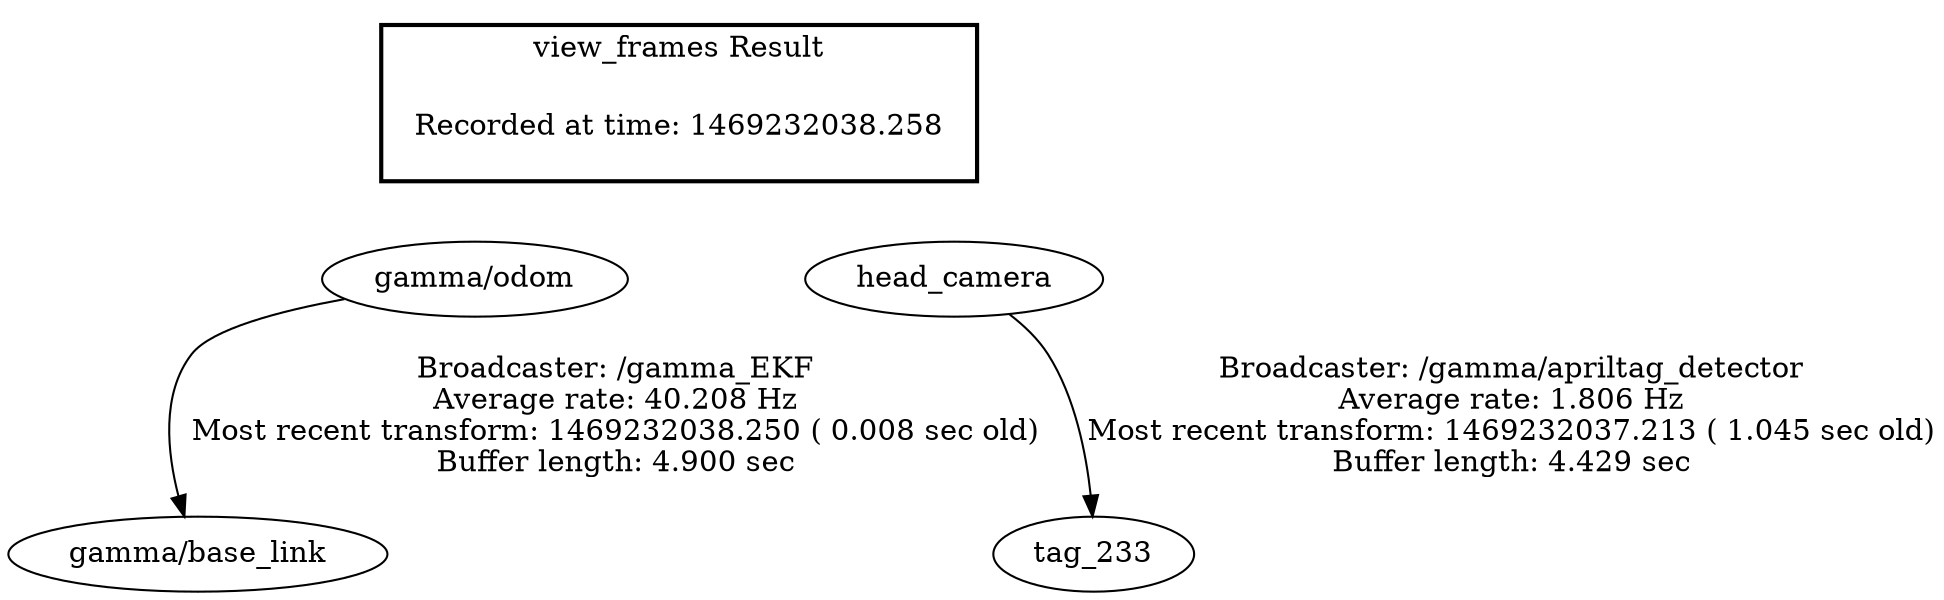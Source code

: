 digraph G {
"gamma/odom" -> "gamma/base_link"[label="Broadcaster: /gamma_EKF\nAverage rate: 40.208 Hz\nMost recent transform: 1469232038.250 ( 0.008 sec old)\nBuffer length: 4.900 sec\n"];
"head_camera" -> "tag_233"[label="Broadcaster: /gamma/apriltag_detector\nAverage rate: 1.806 Hz\nMost recent transform: 1469232037.213 ( 1.045 sec old)\nBuffer length: 4.429 sec\n"];
edge [style=invis];
 subgraph cluster_legend { style=bold; color=black; label ="view_frames Result";
"Recorded at time: 1469232038.258"[ shape=plaintext ] ;
 }->"gamma/odom";
edge [style=invis];
 subgraph cluster_legend { style=bold; color=black; label ="view_frames Result";
"Recorded at time: 1469232038.258"[ shape=plaintext ] ;
 }->"head_camera";
}